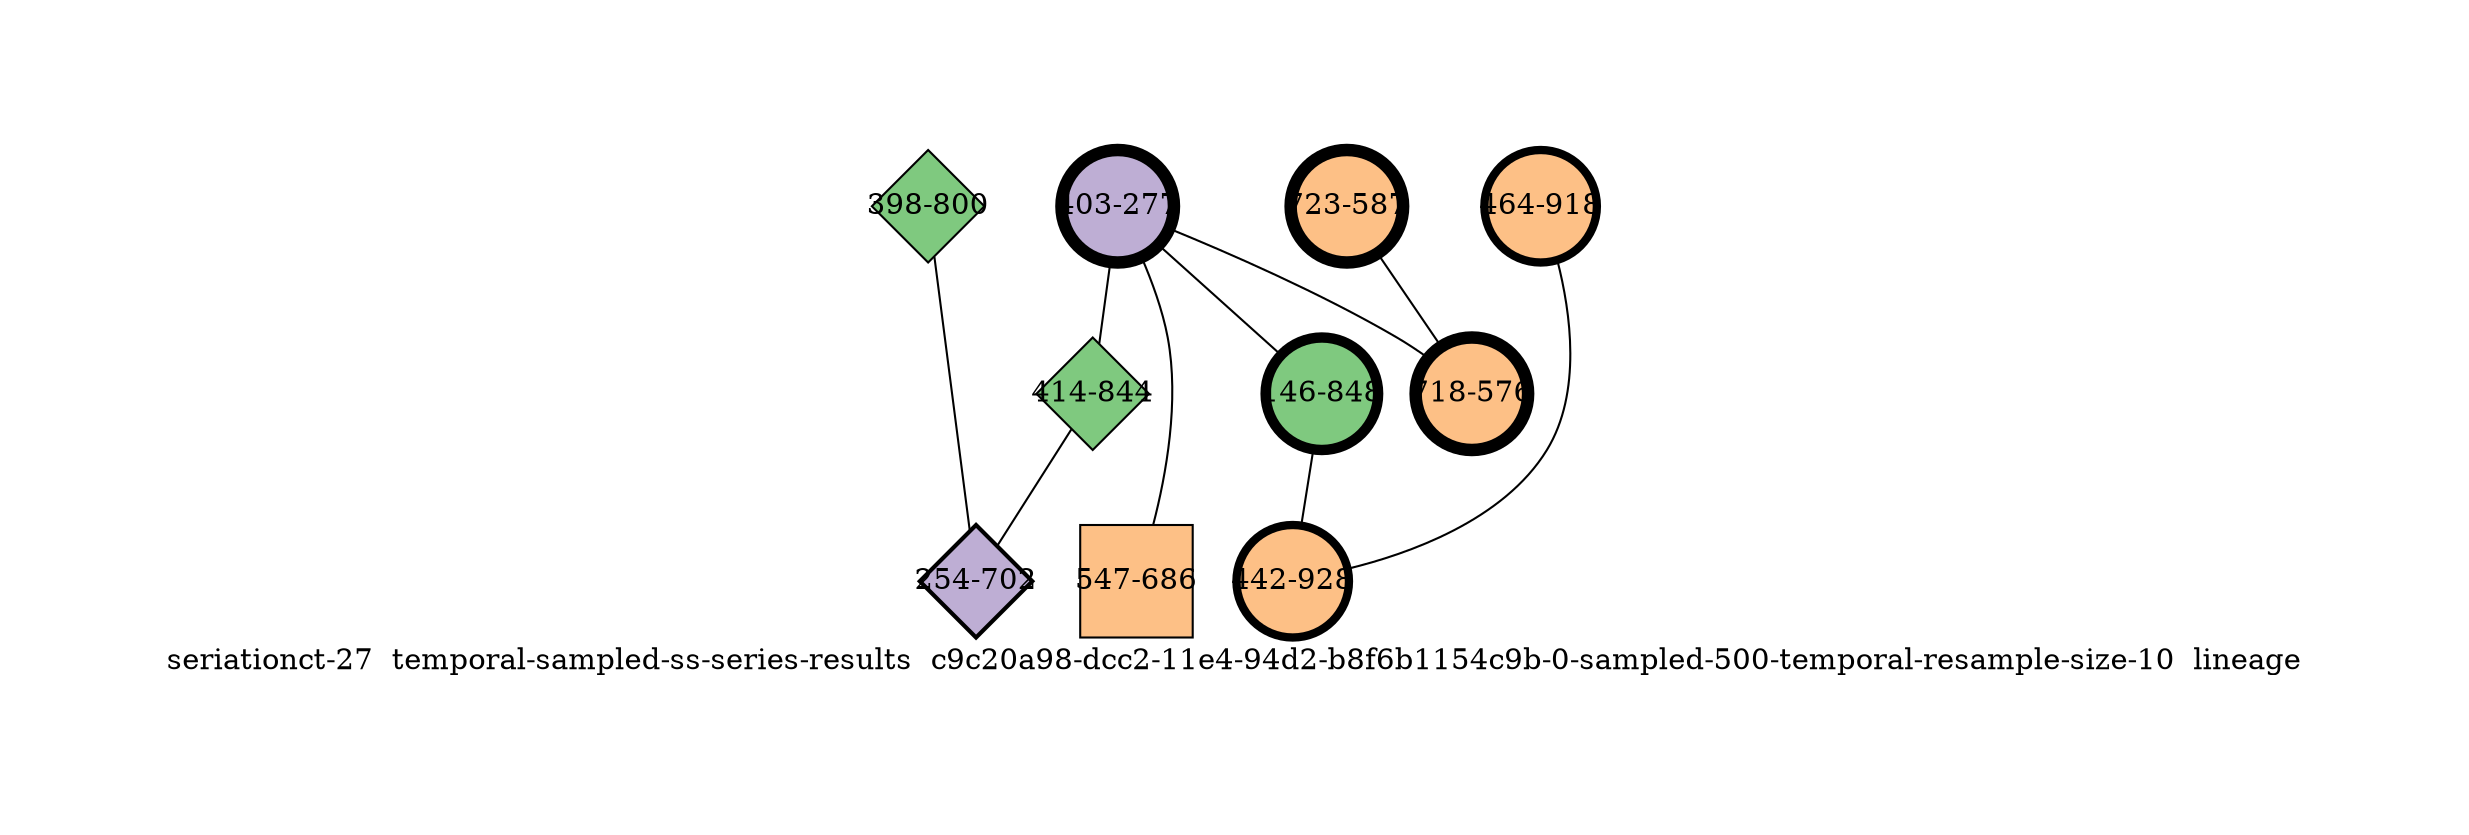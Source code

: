 strict graph "seriationct-27  temporal-sampled-ss-series-results  c9c20a98-dcc2-11e4-94d2-b8f6b1154c9b-0-sampled-500-temporal-resample-size-10  lineage" {
labelloc=b;
ratio=auto;
pad="1.0";
label="seriationct-27  temporal-sampled-ss-series-results  c9c20a98-dcc2-11e4-94d2-b8f6b1154c9b-0-sampled-500-temporal-resample-size-10  lineage";
node [width="0.75", style=filled, fixedsize=true, height="0.75", shape=circle, label=""];
0 [xCoordinate="800.0", appears_in_slice=1, yCoordinate="398.0", colorscheme=accent6, lineage_id=2, short_label="398-800", label="398-800", shape=diamond, cluster_id=0, fillcolor=1, size="500.0", id=0, penwidth="1.0"];
1 [xCoordinate="277.0", appears_in_slice=6, yCoordinate="403.0", colorscheme=accent6, lineage_id=0, short_label="403-277", label="403-277", shape=circle, cluster_id=1, fillcolor=2, size="500.0", id=1, penwidth="6.0"];
2 [xCoordinate="686.0", appears_in_slice=1, yCoordinate="547.0", colorscheme=accent6, lineage_id=1, short_label="547-686", label="547-686", shape=square, cluster_id=2, fillcolor=3, size="500.0", id=2, penwidth="1.0"];
3 [xCoordinate="848.0", appears_in_slice=5, yCoordinate="146.0", colorscheme=accent6, lineage_id=0, short_label="146-848", label="146-848", shape=circle, cluster_id=0, fillcolor=1, size="500.0", id=3, penwidth="5.0"];
4 [xCoordinate="587.0", appears_in_slice=6, yCoordinate="723.0", colorscheme=accent6, lineage_id=0, short_label="723-587", label="723-587", shape=circle, cluster_id=2, fillcolor=3, size="500.0", id=4, penwidth="6.0"];
5 [xCoordinate="844.0", appears_in_slice=1, yCoordinate="414.0", colorscheme=accent6, lineage_id=2, short_label="414-844", label="414-844", shape=diamond, cluster_id=0, fillcolor=1, size="500.0", id=5, penwidth="1.0"];
6 [xCoordinate="918.0", appears_in_slice=4, yCoordinate="464.0", colorscheme=accent6, lineage_id=0, short_label="464-918", label="464-918", shape=circle, cluster_id=2, fillcolor=3, size="500.0", id=6, penwidth="4.0"];
7 [xCoordinate="702.0", appears_in_slice=2, yCoordinate="254.0", colorscheme=accent6, lineage_id=2, short_label="254-702", label="254-702", shape=diamond, cluster_id=1, fillcolor=2, size="500.0", id=7, penwidth="2.0"];
8 [xCoordinate="928.0", appears_in_slice=4, yCoordinate="442.0", colorscheme=accent6, lineage_id=0, short_label="442-928", label="442-928", shape=circle, cluster_id=2, fillcolor=3, size="500.0", id=8, penwidth="4.0"];
9 [xCoordinate="576.0", appears_in_slice=6, yCoordinate="718.0", colorscheme=accent6, lineage_id=0, short_label="718-576", label="718-576", shape=circle, cluster_id=2, fillcolor=3, size="500.0", id=9, penwidth="6.0"];
0 -- 7  [inverseweight="1.74970694863", weight="0.5715242777"];
1 -- 9  [inverseweight="2.73555068458", weight="0.365557109081"];
1 -- 2  [inverseweight="1.13413971611", weight="0.881725580892"];
1 -- 3  [inverseweight="1.40091750917", weight="0.71381790395"];
1 -- 5  [inverseweight="1.20895741719", weight="0.827158993181"];
3 -- 8  [inverseweight="1.43230613978", weight="0.698174763222"];
4 -- 9  [inverseweight="12.3016957826", weight="0.0812896057316"];
5 -- 7  [inverseweight="1.72928615967", weight="0.578273291792"];
6 -- 8  [inverseweight="36.8604890387", weight="0.0271293199325"];
}
